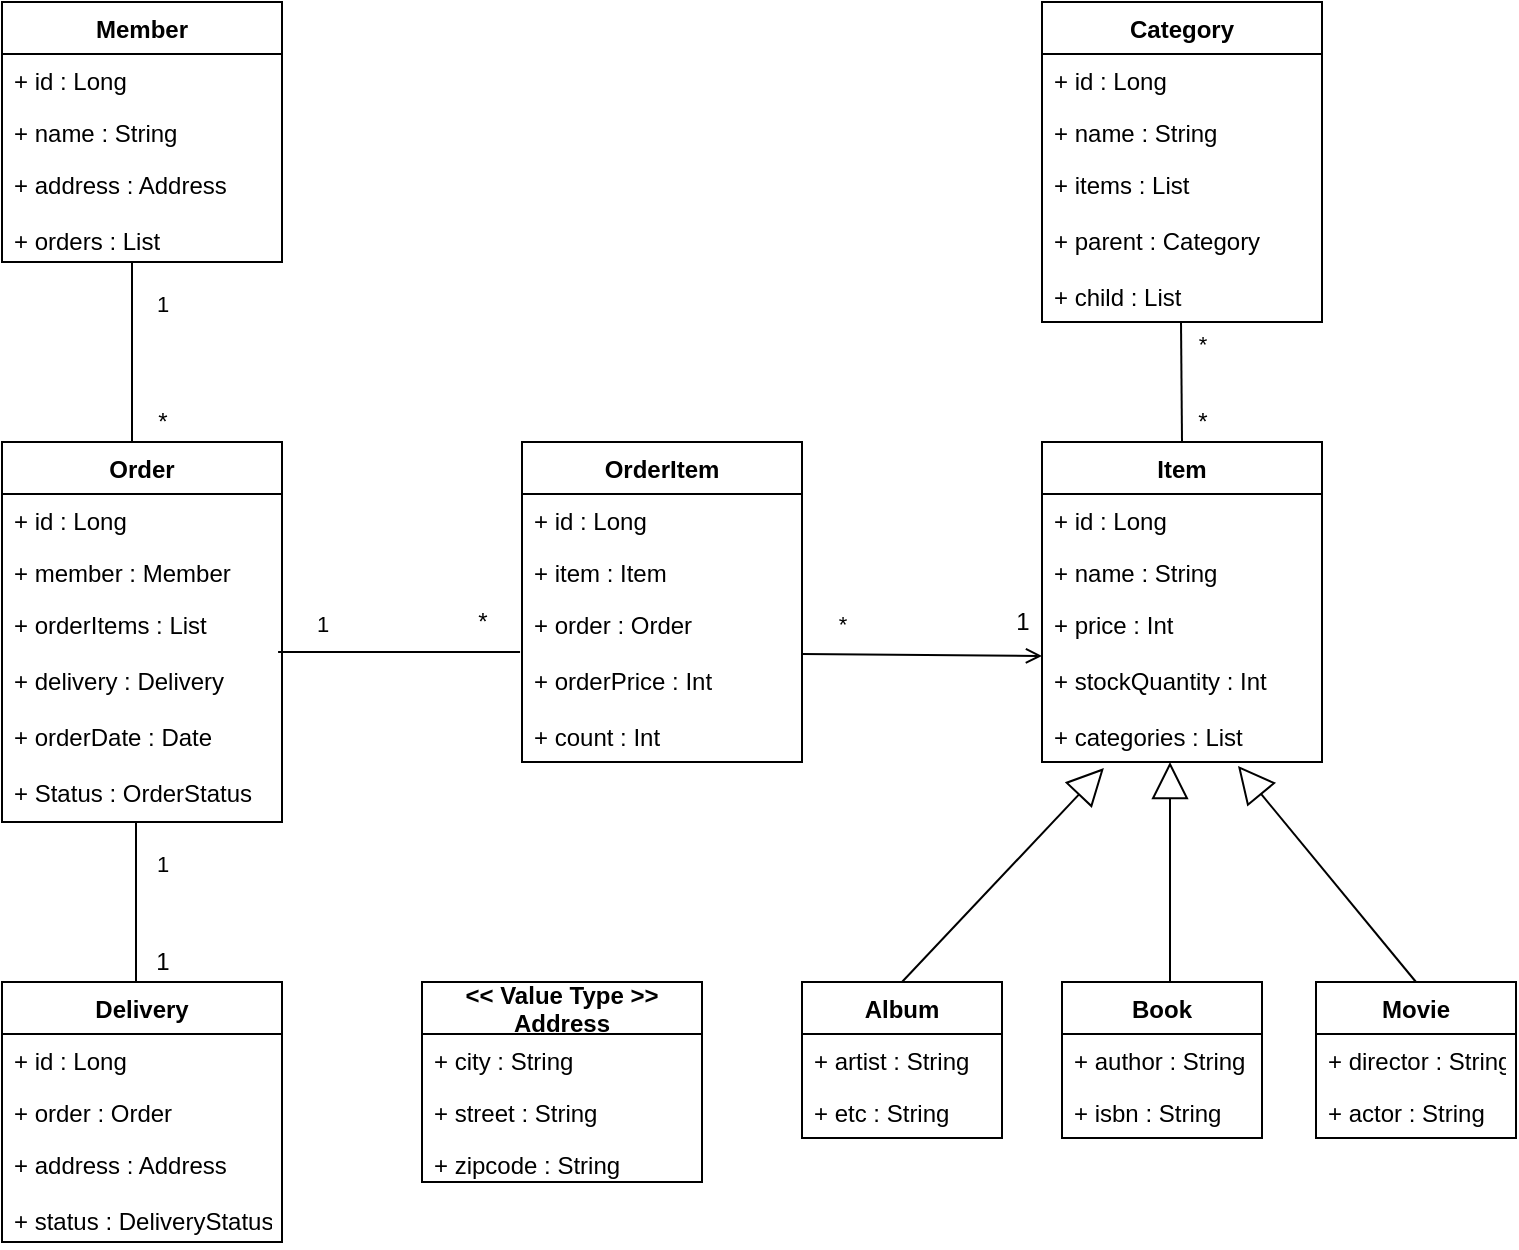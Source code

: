 <mxfile version="14.2.6" type="device" pages="2"><diagram id="fe0ApVN1jb1xcBKFLkfs" name="Page-1"><mxGraphModel dx="1422" dy="762" grid="1" gridSize="10" guides="1" tooltips="1" connect="1" arrows="1" fold="1" page="1" pageScale="1" pageWidth="827" pageHeight="1169" math="0" shadow="0"><root><mxCell id="0"/><mxCell id="1" parent="0"/><mxCell id="qbyiWDy_F2fewEBe6pJB-2" value="Member" style="swimlane;fontStyle=1;childLayout=stackLayout;horizontal=1;startSize=26;fillColor=none;horizontalStack=0;resizeParent=1;resizeParentMax=0;resizeLast=0;collapsible=1;marginBottom=0;" vertex="1" parent="1"><mxGeometry x="70" y="70" width="140" height="130" as="geometry"/></mxCell><mxCell id="qbyiWDy_F2fewEBe6pJB-3" value="+ id : Long&#10;" style="text;strokeColor=none;fillColor=none;align=left;verticalAlign=top;spacingLeft=4;spacingRight=4;overflow=hidden;rotatable=0;points=[[0,0.5],[1,0.5]];portConstraint=eastwest;" vertex="1" parent="qbyiWDy_F2fewEBe6pJB-2"><mxGeometry y="26" width="140" height="26" as="geometry"/></mxCell><mxCell id="qbyiWDy_F2fewEBe6pJB-4" value="+ name : String" style="text;strokeColor=none;fillColor=none;align=left;verticalAlign=top;spacingLeft=4;spacingRight=4;overflow=hidden;rotatable=0;points=[[0,0.5],[1,0.5]];portConstraint=eastwest;" vertex="1" parent="qbyiWDy_F2fewEBe6pJB-2"><mxGeometry y="52" width="140" height="26" as="geometry"/></mxCell><mxCell id="qbyiWDy_F2fewEBe6pJB-5" value="+ address : Address&#10;&#10;+ orders : List" style="text;strokeColor=none;fillColor=none;align=left;verticalAlign=top;spacingLeft=4;spacingRight=4;overflow=hidden;rotatable=0;points=[[0,0.5],[1,0.5]];portConstraint=eastwest;" vertex="1" parent="qbyiWDy_F2fewEBe6pJB-2"><mxGeometry y="78" width="140" height="52" as="geometry"/></mxCell><mxCell id="qbyiWDy_F2fewEBe6pJB-11" value="Order" style="swimlane;fontStyle=1;childLayout=stackLayout;horizontal=1;startSize=26;fillColor=none;horizontalStack=0;resizeParent=1;resizeParentMax=0;resizeLast=0;collapsible=1;marginBottom=0;" vertex="1" parent="1"><mxGeometry x="70" y="290" width="140" height="190" as="geometry"/></mxCell><mxCell id="qbyiWDy_F2fewEBe6pJB-12" value="+ id : Long&#10;" style="text;strokeColor=none;fillColor=none;align=left;verticalAlign=top;spacingLeft=4;spacingRight=4;overflow=hidden;rotatable=0;points=[[0,0.5],[1,0.5]];portConstraint=eastwest;" vertex="1" parent="qbyiWDy_F2fewEBe6pJB-11"><mxGeometry y="26" width="140" height="26" as="geometry"/></mxCell><mxCell id="qbyiWDy_F2fewEBe6pJB-13" value="+ member : Member" style="text;strokeColor=none;fillColor=none;align=left;verticalAlign=top;spacingLeft=4;spacingRight=4;overflow=hidden;rotatable=0;points=[[0,0.5],[1,0.5]];portConstraint=eastwest;" vertex="1" parent="qbyiWDy_F2fewEBe6pJB-11"><mxGeometry y="52" width="140" height="26" as="geometry"/></mxCell><mxCell id="qbyiWDy_F2fewEBe6pJB-14" value="+ orderItems : List&#10;&#10;+ delivery : Delivery&#10;&#10;+ orderDate : Date&#10;&#10;+ Status : OrderStatus" style="text;strokeColor=none;fillColor=none;align=left;verticalAlign=top;spacingLeft=4;spacingRight=4;overflow=hidden;rotatable=0;points=[[0,0.5],[1,0.5]];portConstraint=eastwest;" vertex="1" parent="qbyiWDy_F2fewEBe6pJB-11"><mxGeometry y="78" width="140" height="112" as="geometry"/></mxCell><mxCell id="qbyiWDy_F2fewEBe6pJB-15" value="OrderItem" style="swimlane;fontStyle=1;childLayout=stackLayout;horizontal=1;startSize=26;fillColor=none;horizontalStack=0;resizeParent=1;resizeParentMax=0;resizeLast=0;collapsible=1;marginBottom=0;" vertex="1" parent="1"><mxGeometry x="330" y="290" width="140" height="160" as="geometry"/></mxCell><mxCell id="qbyiWDy_F2fewEBe6pJB-16" value="+ id : Long&#10;" style="text;strokeColor=none;fillColor=none;align=left;verticalAlign=top;spacingLeft=4;spacingRight=4;overflow=hidden;rotatable=0;points=[[0,0.5],[1,0.5]];portConstraint=eastwest;" vertex="1" parent="qbyiWDy_F2fewEBe6pJB-15"><mxGeometry y="26" width="140" height="26" as="geometry"/></mxCell><mxCell id="qbyiWDy_F2fewEBe6pJB-17" value="+ item : Item" style="text;strokeColor=none;fillColor=none;align=left;verticalAlign=top;spacingLeft=4;spacingRight=4;overflow=hidden;rotatable=0;points=[[0,0.5],[1,0.5]];portConstraint=eastwest;" vertex="1" parent="qbyiWDy_F2fewEBe6pJB-15"><mxGeometry y="52" width="140" height="26" as="geometry"/></mxCell><mxCell id="qbyiWDy_F2fewEBe6pJB-18" value="+ order : Order&#10;&#10;+ orderPrice : Int&#10;&#10;+ count : Int" style="text;strokeColor=none;fillColor=none;align=left;verticalAlign=top;spacingLeft=4;spacingRight=4;overflow=hidden;rotatable=0;points=[[0,0.5],[1,0.5]];portConstraint=eastwest;" vertex="1" parent="qbyiWDy_F2fewEBe6pJB-15"><mxGeometry y="78" width="140" height="82" as="geometry"/></mxCell><mxCell id="qbyiWDy_F2fewEBe6pJB-19" value="Item" style="swimlane;fontStyle=1;childLayout=stackLayout;horizontal=1;startSize=26;fillColor=none;horizontalStack=0;resizeParent=1;resizeParentMax=0;resizeLast=0;collapsible=1;marginBottom=0;" vertex="1" parent="1"><mxGeometry x="590" y="290" width="140" height="160" as="geometry"/></mxCell><mxCell id="qbyiWDy_F2fewEBe6pJB-20" value="+ id : Long&#10;" style="text;strokeColor=none;fillColor=none;align=left;verticalAlign=top;spacingLeft=4;spacingRight=4;overflow=hidden;rotatable=0;points=[[0,0.5],[1,0.5]];portConstraint=eastwest;" vertex="1" parent="qbyiWDy_F2fewEBe6pJB-19"><mxGeometry y="26" width="140" height="26" as="geometry"/></mxCell><mxCell id="qbyiWDy_F2fewEBe6pJB-21" value="+ name : String" style="text;strokeColor=none;fillColor=none;align=left;verticalAlign=top;spacingLeft=4;spacingRight=4;overflow=hidden;rotatable=0;points=[[0,0.5],[1,0.5]];portConstraint=eastwest;" vertex="1" parent="qbyiWDy_F2fewEBe6pJB-19"><mxGeometry y="52" width="140" height="26" as="geometry"/></mxCell><mxCell id="qbyiWDy_F2fewEBe6pJB-22" value="+ price : Int&#10;&#10;+ stockQuantity : Int&#10;&#10;+ categories : List" style="text;strokeColor=none;fillColor=none;align=left;verticalAlign=top;spacingLeft=4;spacingRight=4;overflow=hidden;rotatable=0;points=[[0,0.5],[1,0.5]];portConstraint=eastwest;" vertex="1" parent="qbyiWDy_F2fewEBe6pJB-19"><mxGeometry y="78" width="140" height="82" as="geometry"/></mxCell><mxCell id="qbyiWDy_F2fewEBe6pJB-23" value="Category" style="swimlane;fontStyle=1;childLayout=stackLayout;horizontal=1;startSize=26;fillColor=none;horizontalStack=0;resizeParent=1;resizeParentMax=0;resizeLast=0;collapsible=1;marginBottom=0;" vertex="1" parent="1"><mxGeometry x="590" y="70" width="140" height="160" as="geometry"/></mxCell><mxCell id="qbyiWDy_F2fewEBe6pJB-24" value="+ id : Long&#10;" style="text;strokeColor=none;fillColor=none;align=left;verticalAlign=top;spacingLeft=4;spacingRight=4;overflow=hidden;rotatable=0;points=[[0,0.5],[1,0.5]];portConstraint=eastwest;" vertex="1" parent="qbyiWDy_F2fewEBe6pJB-23"><mxGeometry y="26" width="140" height="26" as="geometry"/></mxCell><mxCell id="qbyiWDy_F2fewEBe6pJB-25" value="+ name : String" style="text;strokeColor=none;fillColor=none;align=left;verticalAlign=top;spacingLeft=4;spacingRight=4;overflow=hidden;rotatable=0;points=[[0,0.5],[1,0.5]];portConstraint=eastwest;" vertex="1" parent="qbyiWDy_F2fewEBe6pJB-23"><mxGeometry y="52" width="140" height="26" as="geometry"/></mxCell><mxCell id="qbyiWDy_F2fewEBe6pJB-26" value="+ items : List&#10;&#10;+ parent : Category&#10;&#10;+ child : List" style="text;strokeColor=none;fillColor=none;align=left;verticalAlign=top;spacingLeft=4;spacingRight=4;overflow=hidden;rotatable=0;points=[[0,0.5],[1,0.5]];portConstraint=eastwest;" vertex="1" parent="qbyiWDy_F2fewEBe6pJB-23"><mxGeometry y="78" width="140" height="82" as="geometry"/></mxCell><mxCell id="qbyiWDy_F2fewEBe6pJB-27" value="Delivery" style="swimlane;fontStyle=1;childLayout=stackLayout;horizontal=1;startSize=26;fillColor=none;horizontalStack=0;resizeParent=1;resizeParentMax=0;resizeLast=0;collapsible=1;marginBottom=0;" vertex="1" parent="1"><mxGeometry x="70" y="560" width="140" height="130" as="geometry"/></mxCell><mxCell id="qbyiWDy_F2fewEBe6pJB-28" value="+ id : Long&#10;" style="text;strokeColor=none;fillColor=none;align=left;verticalAlign=top;spacingLeft=4;spacingRight=4;overflow=hidden;rotatable=0;points=[[0,0.5],[1,0.5]];portConstraint=eastwest;" vertex="1" parent="qbyiWDy_F2fewEBe6pJB-27"><mxGeometry y="26" width="140" height="26" as="geometry"/></mxCell><mxCell id="qbyiWDy_F2fewEBe6pJB-29" value="+ order : Order" style="text;strokeColor=none;fillColor=none;align=left;verticalAlign=top;spacingLeft=4;spacingRight=4;overflow=hidden;rotatable=0;points=[[0,0.5],[1,0.5]];portConstraint=eastwest;" vertex="1" parent="qbyiWDy_F2fewEBe6pJB-27"><mxGeometry y="52" width="140" height="26" as="geometry"/></mxCell><mxCell id="qbyiWDy_F2fewEBe6pJB-30" value="+ address : Address&#10;&#10;+ status : DeliveryStatus" style="text;strokeColor=none;fillColor=none;align=left;verticalAlign=top;spacingLeft=4;spacingRight=4;overflow=hidden;rotatable=0;points=[[0,0.5],[1,0.5]];portConstraint=eastwest;" vertex="1" parent="qbyiWDy_F2fewEBe6pJB-27"><mxGeometry y="78" width="140" height="52" as="geometry"/></mxCell><mxCell id="qbyiWDy_F2fewEBe6pJB-31" value="&lt;&lt; Value Type &gt;&gt;&#10;Address" style="swimlane;fontStyle=1;childLayout=stackLayout;horizontal=1;startSize=26;fillColor=none;horizontalStack=0;resizeParent=1;resizeParentMax=0;resizeLast=0;collapsible=1;marginBottom=0;" vertex="1" parent="1"><mxGeometry x="280" y="560" width="140" height="100" as="geometry"/></mxCell><mxCell id="qbyiWDy_F2fewEBe6pJB-32" value="+ city : String&#10;" style="text;strokeColor=none;fillColor=none;align=left;verticalAlign=top;spacingLeft=4;spacingRight=4;overflow=hidden;rotatable=0;points=[[0,0.5],[1,0.5]];portConstraint=eastwest;" vertex="1" parent="qbyiWDy_F2fewEBe6pJB-31"><mxGeometry y="26" width="140" height="26" as="geometry"/></mxCell><mxCell id="qbyiWDy_F2fewEBe6pJB-33" value="+ street : String" style="text;strokeColor=none;fillColor=none;align=left;verticalAlign=top;spacingLeft=4;spacingRight=4;overflow=hidden;rotatable=0;points=[[0,0.5],[1,0.5]];portConstraint=eastwest;" vertex="1" parent="qbyiWDy_F2fewEBe6pJB-31"><mxGeometry y="52" width="140" height="26" as="geometry"/></mxCell><mxCell id="qbyiWDy_F2fewEBe6pJB-34" value="+ zipcode : String" style="text;strokeColor=none;fillColor=none;align=left;verticalAlign=top;spacingLeft=4;spacingRight=4;overflow=hidden;rotatable=0;points=[[0,0.5],[1,0.5]];portConstraint=eastwest;" vertex="1" parent="qbyiWDy_F2fewEBe6pJB-31"><mxGeometry y="78" width="140" height="22" as="geometry"/></mxCell><mxCell id="qbyiWDy_F2fewEBe6pJB-35" value="Album" style="swimlane;fontStyle=1;childLayout=stackLayout;horizontal=1;startSize=26;fillColor=none;horizontalStack=0;resizeParent=1;resizeParentMax=0;resizeLast=0;collapsible=1;marginBottom=0;" vertex="1" parent="1"><mxGeometry x="470" y="560" width="100" height="78" as="geometry"/></mxCell><mxCell id="qbyiWDy_F2fewEBe6pJB-36" value="+ artist : String&#10;" style="text;strokeColor=none;fillColor=none;align=left;verticalAlign=top;spacingLeft=4;spacingRight=4;overflow=hidden;rotatable=0;points=[[0,0.5],[1,0.5]];portConstraint=eastwest;" vertex="1" parent="qbyiWDy_F2fewEBe6pJB-35"><mxGeometry y="26" width="100" height="26" as="geometry"/></mxCell><mxCell id="qbyiWDy_F2fewEBe6pJB-37" value="+ etc : String" style="text;strokeColor=none;fillColor=none;align=left;verticalAlign=top;spacingLeft=4;spacingRight=4;overflow=hidden;rotatable=0;points=[[0,0.5],[1,0.5]];portConstraint=eastwest;" vertex="1" parent="qbyiWDy_F2fewEBe6pJB-35"><mxGeometry y="52" width="100" height="26" as="geometry"/></mxCell><mxCell id="qbyiWDy_F2fewEBe6pJB-40" value="Book" style="swimlane;fontStyle=1;childLayout=stackLayout;horizontal=1;startSize=26;fillColor=none;horizontalStack=0;resizeParent=1;resizeParentMax=0;resizeLast=0;collapsible=1;marginBottom=0;" vertex="1" parent="1"><mxGeometry x="600" y="560" width="100" height="78" as="geometry"/></mxCell><mxCell id="qbyiWDy_F2fewEBe6pJB-41" value="+ author : String&#10;" style="text;strokeColor=none;fillColor=none;align=left;verticalAlign=top;spacingLeft=4;spacingRight=4;overflow=hidden;rotatable=0;points=[[0,0.5],[1,0.5]];portConstraint=eastwest;" vertex="1" parent="qbyiWDy_F2fewEBe6pJB-40"><mxGeometry y="26" width="100" height="26" as="geometry"/></mxCell><mxCell id="qbyiWDy_F2fewEBe6pJB-42" value="+ isbn : String" style="text;strokeColor=none;fillColor=none;align=left;verticalAlign=top;spacingLeft=4;spacingRight=4;overflow=hidden;rotatable=0;points=[[0,0.5],[1,0.5]];portConstraint=eastwest;" vertex="1" parent="qbyiWDy_F2fewEBe6pJB-40"><mxGeometry y="52" width="100" height="26" as="geometry"/></mxCell><mxCell id="qbyiWDy_F2fewEBe6pJB-43" value="Movie" style="swimlane;fontStyle=1;childLayout=stackLayout;horizontal=1;startSize=26;fillColor=none;horizontalStack=0;resizeParent=1;resizeParentMax=0;resizeLast=0;collapsible=1;marginBottom=0;" vertex="1" parent="1"><mxGeometry x="727" y="560" width="100" height="78" as="geometry"/></mxCell><mxCell id="qbyiWDy_F2fewEBe6pJB-44" value="+ director : String&#10;" style="text;strokeColor=none;fillColor=none;align=left;verticalAlign=top;spacingLeft=4;spacingRight=4;overflow=hidden;rotatable=0;points=[[0,0.5],[1,0.5]];portConstraint=eastwest;" vertex="1" parent="qbyiWDy_F2fewEBe6pJB-43"><mxGeometry y="26" width="100" height="26" as="geometry"/></mxCell><mxCell id="qbyiWDy_F2fewEBe6pJB-45" value="+ actor : String" style="text;strokeColor=none;fillColor=none;align=left;verticalAlign=top;spacingLeft=4;spacingRight=4;overflow=hidden;rotatable=0;points=[[0,0.5],[1,0.5]];portConstraint=eastwest;" vertex="1" parent="qbyiWDy_F2fewEBe6pJB-43"><mxGeometry y="52" width="100" height="26" as="geometry"/></mxCell><mxCell id="qbyiWDy_F2fewEBe6pJB-52" value="1" style="html=1;verticalAlign=bottom;endArrow=none;startArrow=none;startFill=0;endFill=0;" edge="1" parent="1"><mxGeometry x="-0.333" y="15" width="80" relative="1" as="geometry"><mxPoint x="135" y="200" as="sourcePoint"/><mxPoint x="135" y="290" as="targetPoint"/><Array as="points"/><mxPoint as="offset"/></mxGeometry></mxCell><mxCell id="qbyiWDy_F2fewEBe6pJB-53" value="*" style="text;html=1;align=center;verticalAlign=middle;resizable=0;points=[];autosize=1;" vertex="1" parent="1"><mxGeometry x="140" y="270" width="20" height="20" as="geometry"/></mxCell><mxCell id="qbyiWDy_F2fewEBe6pJB-54" value="1" style="html=1;verticalAlign=bottom;endArrow=none;startArrow=none;startFill=0;endFill=0;exitX=0.986;exitY=0.241;exitDx=0;exitDy=0;exitPerimeter=0;entryX=-0.007;entryY=0.329;entryDx=0;entryDy=0;entryPerimeter=0;" edge="1" parent="1" source="qbyiWDy_F2fewEBe6pJB-14" target="qbyiWDy_F2fewEBe6pJB-18"><mxGeometry x="-0.637" y="5" width="80" relative="1" as="geometry"><mxPoint x="260" y="380" as="sourcePoint"/><mxPoint x="260" y="470" as="targetPoint"/><Array as="points"/><mxPoint as="offset"/></mxGeometry></mxCell><mxCell id="qbyiWDy_F2fewEBe6pJB-55" value="*" style="text;html=1;align=center;verticalAlign=middle;resizable=0;points=[];autosize=1;" vertex="1" parent="1"><mxGeometry x="300" y="370" width="20" height="20" as="geometry"/></mxCell><mxCell id="qbyiWDy_F2fewEBe6pJB-56" value="1" style="html=1;verticalAlign=bottom;endArrow=none;startArrow=none;startFill=0;endFill=0;" edge="1" parent="1"><mxGeometry x="-0.25" y="13" width="80" relative="1" as="geometry"><mxPoint x="137" y="480" as="sourcePoint"/><mxPoint x="137" y="560" as="targetPoint"/><Array as="points"/><mxPoint as="offset"/></mxGeometry></mxCell><mxCell id="qbyiWDy_F2fewEBe6pJB-57" value="1" style="text;html=1;align=center;verticalAlign=middle;resizable=0;points=[];autosize=1;" vertex="1" parent="1"><mxGeometry x="140" y="540" width="20" height="20" as="geometry"/></mxCell><mxCell id="qbyiWDy_F2fewEBe6pJB-58" value="*" style="html=1;verticalAlign=bottom;endArrow=open;endFill=0;" edge="1" parent="1"><mxGeometry x="-0.675" y="6" width="80" relative="1" as="geometry"><mxPoint x="470" y="396" as="sourcePoint"/><mxPoint x="590" y="397" as="targetPoint"/><mxPoint as="offset"/></mxGeometry></mxCell><mxCell id="qbyiWDy_F2fewEBe6pJB-59" value="1" style="text;html=1;align=center;verticalAlign=middle;resizable=0;points=[];autosize=1;" vertex="1" parent="1"><mxGeometry x="570" y="370" width="20" height="20" as="geometry"/></mxCell><mxCell id="qbyiWDy_F2fewEBe6pJB-60" value="" style="endArrow=block;endSize=16;endFill=0;html=1;entryX=0.221;entryY=1.037;entryDx=0;entryDy=0;entryPerimeter=0;exitX=0.5;exitY=0;exitDx=0;exitDy=0;" edge="1" parent="1" source="qbyiWDy_F2fewEBe6pJB-35" target="qbyiWDy_F2fewEBe6pJB-22"><mxGeometry x="-0.115" y="48" width="160" relative="1" as="geometry"><mxPoint x="530" y="510" as="sourcePoint"/><mxPoint x="690" y="510" as="targetPoint"/><mxPoint as="offset"/></mxGeometry></mxCell><mxCell id="qbyiWDy_F2fewEBe6pJB-61" value="" style="endArrow=block;endSize=16;endFill=0;html=1;" edge="1" parent="1"><mxGeometry x="-0.115" y="48" width="160" relative="1" as="geometry"><mxPoint x="654" y="560" as="sourcePoint"/><mxPoint x="654" y="450" as="targetPoint"/><mxPoint as="offset"/></mxGeometry></mxCell><mxCell id="qbyiWDy_F2fewEBe6pJB-62" value="" style="endArrow=block;endSize=16;endFill=0;html=1;exitX=0.5;exitY=0;exitDx=0;exitDy=0;entryX=0.7;entryY=1.024;entryDx=0;entryDy=0;entryPerimeter=0;" edge="1" parent="1" source="qbyiWDy_F2fewEBe6pJB-43" target="qbyiWDy_F2fewEBe6pJB-22"><mxGeometry x="-0.115" y="48" width="160" relative="1" as="geometry"><mxPoint x="530" y="570" as="sourcePoint"/><mxPoint x="700" y="450" as="targetPoint"/><mxPoint as="offset"/></mxGeometry></mxCell><mxCell id="qbyiWDy_F2fewEBe6pJB-63" value="*" style="html=1;verticalAlign=bottom;endArrow=none;startArrow=none;startFill=0;endFill=0;" edge="1" parent="1"><mxGeometry x="-0.331" y="10" width="80" relative="1" as="geometry"><mxPoint x="659.5" y="230" as="sourcePoint"/><mxPoint x="660" y="290" as="targetPoint"/><Array as="points"/><mxPoint as="offset"/></mxGeometry></mxCell><mxCell id="qbyiWDy_F2fewEBe6pJB-67" value="*" style="text;html=1;align=center;verticalAlign=middle;resizable=0;points=[];autosize=1;" vertex="1" parent="1"><mxGeometry x="660" y="270" width="20" height="20" as="geometry"/></mxCell></root></mxGraphModel></diagram><diagram id="eorJIUhcsmENPLeizp75" name="Page-2"><mxGraphModel dx="1422" dy="762" grid="1" gridSize="10" guides="1" tooltips="1" connect="1" arrows="1" fold="1" page="1" pageScale="1" pageWidth="827" pageHeight="1169" math="0" shadow="0"><root><mxCell id="PAla45fBoJoRrNrEypqE-0"/><mxCell id="PAla45fBoJoRrNrEypqE-1" parent="PAla45fBoJoRrNrEypqE-0"/></root></mxGraphModel></diagram></mxfile>